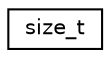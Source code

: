 digraph "Graphical Class Hierarchy"
{
  edge [fontname="Helvetica",fontsize="10",labelfontname="Helvetica",labelfontsize="10"];
  node [fontname="Helvetica",fontsize="10",shape=record];
  rankdir="LR";
  Node0 [label="size_t",height=0.2,width=0.4,color="black", fillcolor="white", style="filled",URL="$classsize__t.html"];
}
